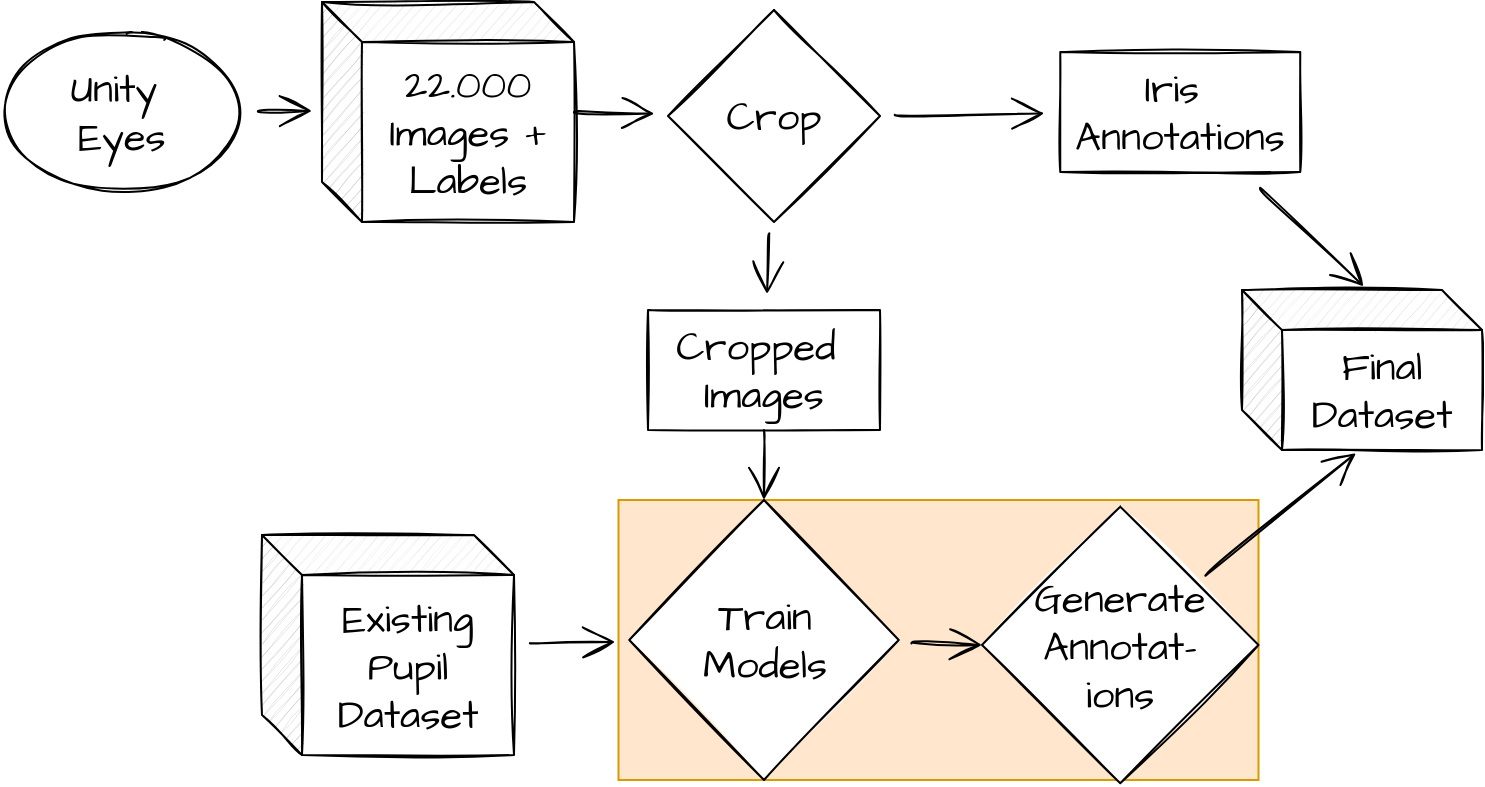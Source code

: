 <mxfile version="15.4.0" type="device"><diagram id="C5RBs43oDa-KdzZeNtuy" name="Page-1"><mxGraphModel dx="1718" dy="985" grid="1" gridSize="10" guides="1" tooltips="1" connect="1" arrows="1" fold="1" page="1" pageScale="1" pageWidth="827" pageHeight="1169" math="0" shadow="0"><root><mxCell id="WIyWlLk6GJQsqaUBKTNV-0"/><mxCell id="WIyWlLk6GJQsqaUBKTNV-1" parent="WIyWlLk6GJQsqaUBKTNV-0"/><mxCell id="7uTdxJKMBGtfHh3GSVZH-6" value="" style="rounded=0;whiteSpace=wrap;html=1;sketch=0;fillColor=#ffe6cc;strokeColor=#d79b00;" vertex="1" parent="WIyWlLk6GJQsqaUBKTNV-1"><mxGeometry x="318.25" y="280" width="320" height="140" as="geometry"/></mxCell><mxCell id="pqBF0cvK7eCDuanpFvQr-18" value="Crop" style="rhombus;whiteSpace=wrap;html=1;hachureGap=4;pointerEvents=0;fontFamily=Architects Daughter;fontSize=20;sketch=1;fontSource=https%3A%2F%2Ffonts.googleapis.com%2Fcss%3Ffamily%3DArchitects%2BDaughter;" parent="WIyWlLk6GJQsqaUBKTNV-1" vertex="1"><mxGeometry x="343" y="35" width="106" height="106" as="geometry"/></mxCell><mxCell id="pqBF0cvK7eCDuanpFvQr-22" value="Iris&amp;nbsp;&lt;br&gt;Annotations" style="whiteSpace=wrap;html=1;hachureGap=4;pointerEvents=0;fontFamily=Architects Daughter;fontSize=20;sketch=1;fontSource=https%3A%2F%2Ffonts.googleapis.com%2Fcss%3Ffamily%3DArchitects%2BDaughter;" parent="WIyWlLk6GJQsqaUBKTNV-1" vertex="1"><mxGeometry x="539.13" y="56" width="120" height="60" as="geometry"/></mxCell><mxCell id="pqBF0cvK7eCDuanpFvQr-23" value="" style="edgeStyle=none;hachureGap=4;orthogonalLoop=1;jettySize=auto;html=1;fontFamily=Architects Daughter;fontSize=16;endArrow=open;startSize=14;endSize=14;sourcePerimeterSpacing=8;targetPerimeterSpacing=8;sketch=1;curved=1;fontSource=https%3A%2F%2Ffonts.googleapis.com%2Fcss%3Ffamily%3DArchitects%2BDaughter;" parent="WIyWlLk6GJQsqaUBKTNV-1" source="pqBF0cvK7eCDuanpFvQr-18" target="pqBF0cvK7eCDuanpFvQr-22" edge="1"><mxGeometry y="23.5" as="geometry"/></mxCell><mxCell id="pqBF0cvK7eCDuanpFvQr-24" value="&lt;span&gt;22.000 Images + Labels&lt;/span&gt;" style="shape=cube;whiteSpace=wrap;html=1;boundedLbl=1;backgroundOutline=1;darkOpacity=0.05;darkOpacity2=0.1;hachureGap=4;pointerEvents=0;fontFamily=Architects Daughter;fontSize=20;sketch=1;fontSource=https%3A%2F%2Ffonts.googleapis.com%2Fcss%3Ffamily%3DArchitects%2BDaughter;" parent="WIyWlLk6GJQsqaUBKTNV-1" vertex="1"><mxGeometry x="170" y="31" width="126" height="110" as="geometry"/></mxCell><mxCell id="pqBF0cvK7eCDuanpFvQr-19" value="" style="edgeStyle=none;hachureGap=4;orthogonalLoop=1;jettySize=auto;html=1;fontFamily=Architects Daughter;fontSize=16;endArrow=open;startSize=14;endSize=14;sourcePerimeterSpacing=8;targetPerimeterSpacing=8;exitX=1;exitY=0.5;exitDx=0;exitDy=0;exitPerimeter=0;sketch=1;curved=1;fontSource=https%3A%2F%2Ffonts.googleapis.com%2Fcss%3Ffamily%3DArchitects%2BDaughter;" parent="WIyWlLk6GJQsqaUBKTNV-1" source="pqBF0cvK7eCDuanpFvQr-24" target="pqBF0cvK7eCDuanpFvQr-18" edge="1"><mxGeometry y="23.5" as="geometry"><mxPoint x="374.683" y="149" as="sourcePoint"/></mxGeometry></mxCell><mxCell id="pqBF0cvK7eCDuanpFvQr-82" style="edgeStyle=none;hachureGap=4;orthogonalLoop=1;jettySize=auto;html=1;entryX=-0.04;entryY=0.495;entryDx=0;entryDy=0;entryPerimeter=0;fontFamily=Architects Daughter;fontSize=16;endArrow=open;startSize=14;endSize=14;sourcePerimeterSpacing=8;targetPerimeterSpacing=8;sketch=1;curved=1;fontSource=https%3A%2F%2Ffonts.googleapis.com%2Fcss%3Ffamily%3DArchitects%2BDaughter;" parent="WIyWlLk6GJQsqaUBKTNV-1" source="pqBF0cvK7eCDuanpFvQr-29" target="pqBF0cvK7eCDuanpFvQr-24" edge="1"><mxGeometry y="23.5" as="geometry"/></mxCell><mxCell id="pqBF0cvK7eCDuanpFvQr-29" value="Unity&amp;nbsp;&lt;br&gt;Eyes" style="ellipse;whiteSpace=wrap;html=1;hachureGap=4;pointerEvents=0;fontFamily=Architects Daughter;fontSize=20;sketch=1;fontSource=https%3A%2F%2Ffonts.googleapis.com%2Fcss%3Ffamily%3DArchitects%2BDaughter;" parent="WIyWlLk6GJQsqaUBKTNV-1" vertex="1"><mxGeometry x="10" y="46" width="120" height="80" as="geometry"/></mxCell><mxCell id="pqBF0cvK7eCDuanpFvQr-31" value="Cropped&amp;nbsp;&lt;br&gt;Images" style="whiteSpace=wrap;html=1;hachureGap=4;pointerEvents=0;fontFamily=Architects Daughter;fontSize=20;sketch=1;fontSource=https%3A%2F%2Ffonts.googleapis.com%2Fcss%3Ffamily%3DArchitects%2BDaughter;" parent="WIyWlLk6GJQsqaUBKTNV-1" vertex="1"><mxGeometry x="333" y="185" width="116" height="60" as="geometry"/></mxCell><mxCell id="pqBF0cvK7eCDuanpFvQr-32" value="" style="edgeStyle=none;hachureGap=4;orthogonalLoop=1;jettySize=auto;html=1;fontFamily=Architects Daughter;fontSize=16;endArrow=open;startSize=14;endSize=14;sourcePerimeterSpacing=8;targetPerimeterSpacing=8;sketch=1;curved=1;fontSource=https%3A%2F%2Ffonts.googleapis.com%2Fcss%3Ffamily%3DArchitects%2BDaughter;" parent="WIyWlLk6GJQsqaUBKTNV-1" source="pqBF0cvK7eCDuanpFvQr-18" target="pqBF0cvK7eCDuanpFvQr-31" edge="1"><mxGeometry y="23.5" as="geometry"/></mxCell><mxCell id="pqBF0cvK7eCDuanpFvQr-33" value="&lt;span&gt;Existing Pupil Dataset&lt;/span&gt;" style="shape=cube;whiteSpace=wrap;html=1;boundedLbl=1;backgroundOutline=1;darkOpacity=0.05;darkOpacity2=0.1;hachureGap=4;pointerEvents=0;fontFamily=Architects Daughter;fontSize=20;sketch=1;fontSource=https%3A%2F%2Ffonts.googleapis.com%2Fcss%3Ffamily%3DArchitects%2BDaughter;" parent="WIyWlLk6GJQsqaUBKTNV-1" vertex="1"><mxGeometry x="140" y="297.5" width="126" height="110" as="geometry"/></mxCell><mxCell id="pqBF0cvK7eCDuanpFvQr-34" value="Train&lt;br&gt;Models" style="rhombus;whiteSpace=wrap;html=1;hachureGap=4;pointerEvents=0;fontFamily=Architects Daughter;fontSize=20;sketch=1;fontSource=https%3A%2F%2Ffonts.googleapis.com%2Fcss%3Ffamily%3DArchitects%2BDaughter;" parent="WIyWlLk6GJQsqaUBKTNV-1" vertex="1"><mxGeometry x="323.63" y="280" width="134.75" height="140" as="geometry"/></mxCell><mxCell id="pqBF0cvK7eCDuanpFvQr-35" value="" style="edgeStyle=none;hachureGap=4;orthogonalLoop=1;jettySize=auto;html=1;fontFamily=Architects Daughter;fontSize=16;endArrow=open;startSize=14;endSize=14;sourcePerimeterSpacing=8;targetPerimeterSpacing=8;sketch=1;curved=1;fontSource=https%3A%2F%2Ffonts.googleapis.com%2Fcss%3Ffamily%3DArchitects%2BDaughter;" parent="WIyWlLk6GJQsqaUBKTNV-1" source="pqBF0cvK7eCDuanpFvQr-33" target="pqBF0cvK7eCDuanpFvQr-34" edge="1"><mxGeometry y="23.5" as="geometry"><mxPoint x="290" y="400" as="targetPoint"/></mxGeometry></mxCell><mxCell id="pqBF0cvK7eCDuanpFvQr-39" value="" style="edgeStyle=none;hachureGap=4;orthogonalLoop=1;jettySize=auto;html=1;fontFamily=Architects Daughter;fontSize=16;endArrow=open;startSize=14;endSize=14;sourcePerimeterSpacing=8;targetPerimeterSpacing=8;sketch=1;curved=1;fontSource=https%3A%2F%2Ffonts.googleapis.com%2Fcss%3Ffamily%3DArchitects%2BDaughter;entryX=0;entryY=0.5;entryDx=0;entryDy=0;" parent="WIyWlLk6GJQsqaUBKTNV-1" source="pqBF0cvK7eCDuanpFvQr-34" target="pqBF0cvK7eCDuanpFvQr-65" edge="1"><mxGeometry y="23.5" as="geometry"><mxPoint x="513" y="600" as="targetPoint"/></mxGeometry></mxCell><mxCell id="pqBF0cvK7eCDuanpFvQr-65" value="Generate&lt;br&gt;Annotat-&lt;br&gt;ions" style="rhombus;whiteSpace=wrap;html=1;hachureGap=4;pointerEvents=0;fontFamily=Architects Daughter;fontSize=20;sketch=1;fontSource=https%3A%2F%2Ffonts.googleapis.com%2Fcss%3Ffamily%3DArchitects%2BDaughter;" parent="WIyWlLk6GJQsqaUBKTNV-1" vertex="1"><mxGeometry x="500" y="283.38" width="138.25" height="138.25" as="geometry"/></mxCell><mxCell id="pqBF0cvK7eCDuanpFvQr-73" value="" style="edgeStyle=none;hachureGap=4;orthogonalLoop=1;jettySize=auto;html=1;fontFamily=Architects Daughter;fontSize=16;endArrow=open;startSize=14;endSize=14;sourcePerimeterSpacing=8;targetPerimeterSpacing=8;sketch=1;curved=1;fontSource=https%3A%2F%2Ffonts.googleapis.com%2Fcss%3Ffamily%3DArchitects%2BDaughter;entryX=0.507;entryY=-0.023;entryDx=0;entryDy=0;entryPerimeter=0;" parent="WIyWlLk6GJQsqaUBKTNV-1" source="pqBF0cvK7eCDuanpFvQr-22" edge="1" target="pqBF0cvK7eCDuanpFvQr-75"><mxGeometry y="23.5" as="geometry"><mxPoint x="666.25" y="164.13" as="targetPoint"/></mxGeometry></mxCell><mxCell id="pqBF0cvK7eCDuanpFvQr-75" value="Final Dataset" style="shape=cube;whiteSpace=wrap;html=1;boundedLbl=1;backgroundOutline=1;darkOpacity=0.05;darkOpacity2=0.1;hachureGap=4;pointerEvents=0;fontFamily=Architects Daughter;fontSize=20;sketch=1;fontSource=https%3A%2F%2Ffonts.googleapis.com%2Fcss%3Ffamily%3DArchitects%2BDaughter;" parent="WIyWlLk6GJQsqaUBKTNV-1" vertex="1"><mxGeometry x="630" y="175" width="120" height="80" as="geometry"/></mxCell><mxCell id="7uTdxJKMBGtfHh3GSVZH-4" style="edgeStyle=none;hachureGap=4;orthogonalLoop=1;jettySize=auto;html=1;entryX=0.5;entryY=0;entryDx=0;entryDy=0;fontFamily=Architects Daughter;fontSize=16;endArrow=open;startSize=14;endSize=14;sourcePerimeterSpacing=8;targetPerimeterSpacing=8;sketch=1;curved=1;fontSource=https%3A%2F%2Ffonts.googleapis.com%2Fcss%3Ffamily%3DArchitects%2BDaughter;exitX=0.5;exitY=1;exitDx=0;exitDy=0;" edge="1" parent="WIyWlLk6GJQsqaUBKTNV-1" source="pqBF0cvK7eCDuanpFvQr-31" target="pqBF0cvK7eCDuanpFvQr-34"><mxGeometry x="10" y="33.5" as="geometry"><mxPoint x="390.572" y="843" as="sourcePoint"/><mxPoint x="747.668" y="241.838" as="targetPoint"/></mxGeometry></mxCell><mxCell id="7uTdxJKMBGtfHh3GSVZH-5" value="" style="edgeStyle=none;hachureGap=4;orthogonalLoop=1;jettySize=auto;html=1;fontFamily=Architects Daughter;fontSize=16;endArrow=open;startSize=14;endSize=14;sourcePerimeterSpacing=8;targetPerimeterSpacing=8;sketch=1;curved=1;fontSource=https%3A%2F%2Ffonts.googleapis.com%2Fcss%3Ffamily%3DArchitects%2BDaughter;entryX=0.475;entryY=1.019;entryDx=0;entryDy=0;entryPerimeter=0;" edge="1" parent="WIyWlLk6GJQsqaUBKTNV-1" source="pqBF0cvK7eCDuanpFvQr-65" target="pqBF0cvK7eCDuanpFvQr-75"><mxGeometry x="10" y="33.5" as="geometry"><mxPoint x="485.997" y="382.503" as="sourcePoint"/><mxPoint x="520" y="382.505" as="targetPoint"/></mxGeometry></mxCell></root></mxGraphModel></diagram></mxfile>